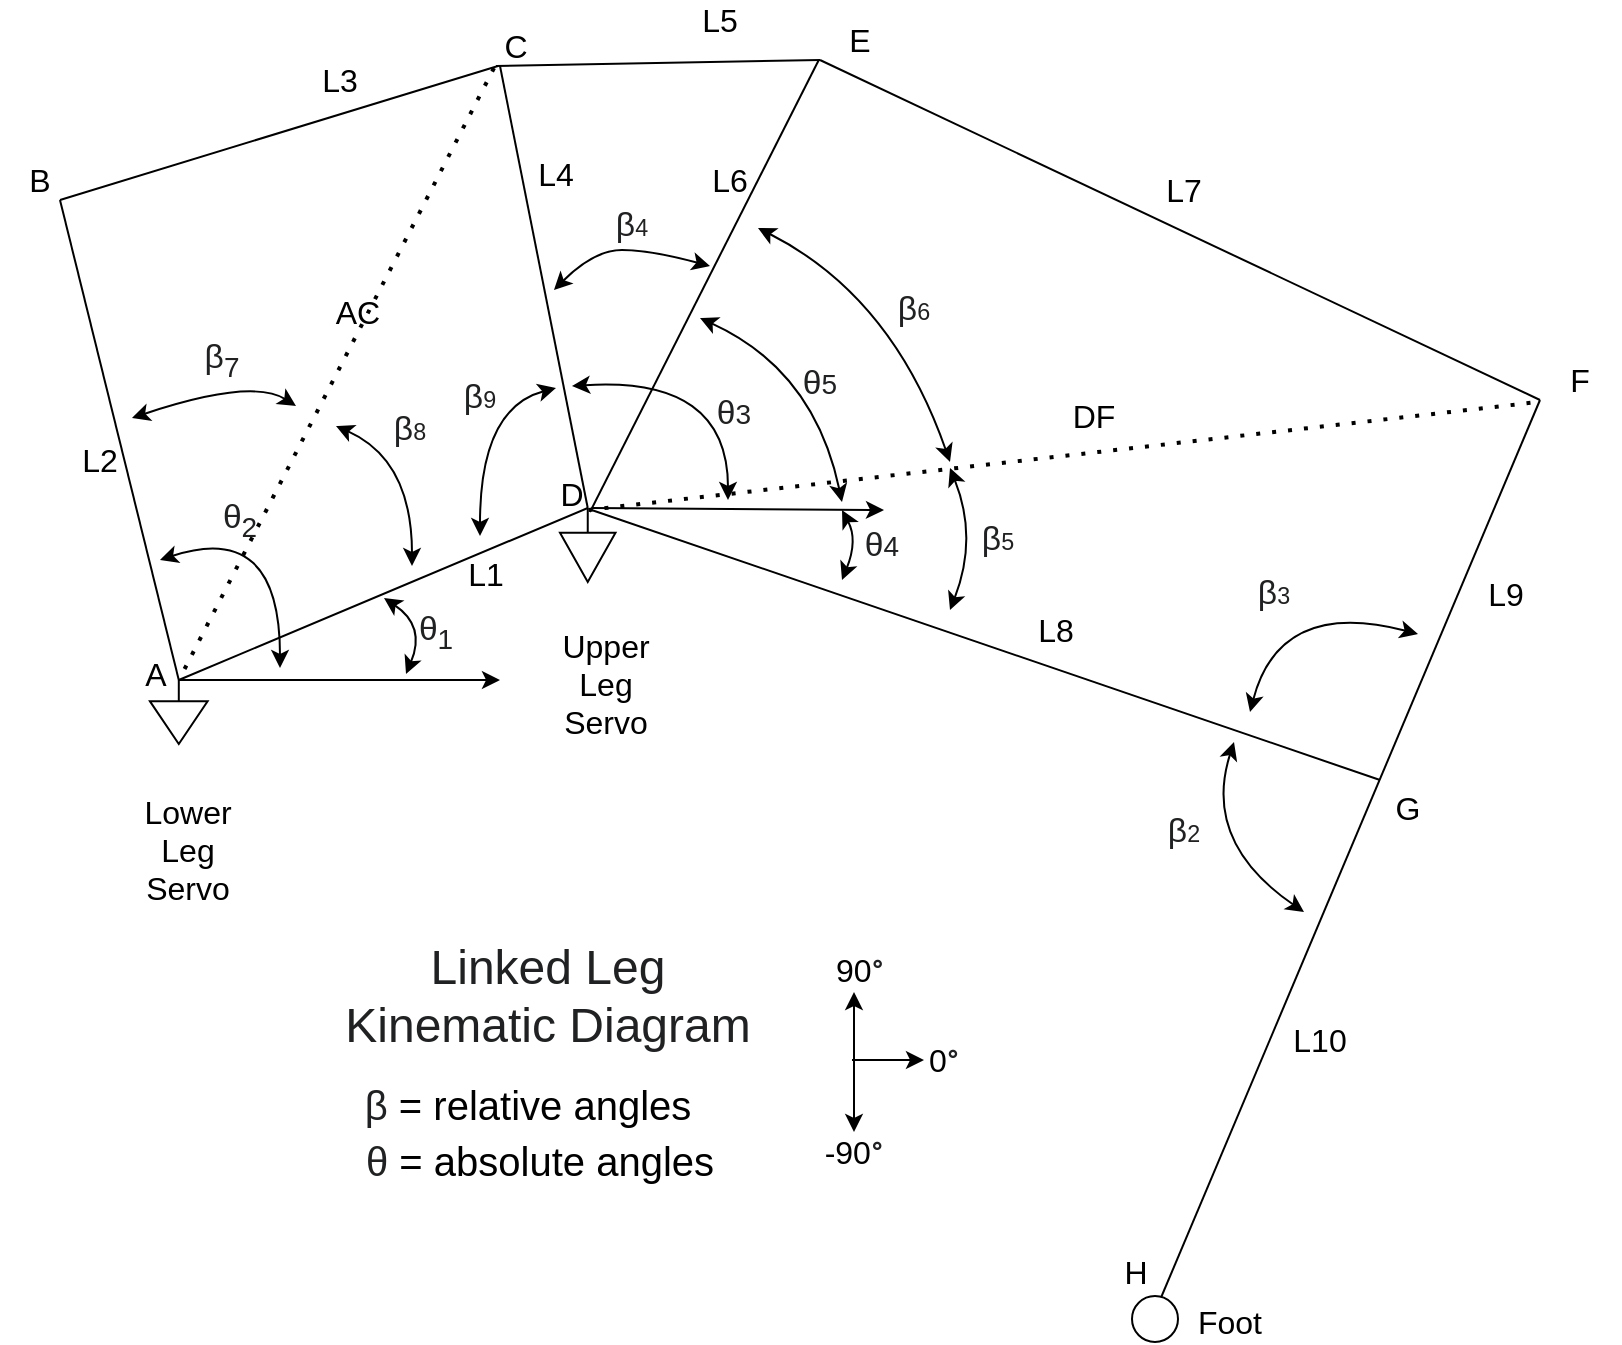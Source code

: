 <mxfile version="15.2.7" type="device"><diagram id="1XMJ2p5LRD0kqVYn9BnL" name="Page-1"><mxGraphModel dx="1292" dy="1664" grid="0" gridSize="10" guides="0" tooltips="1" connect="0" arrows="0" fold="1" page="1" pageScale="1" pageWidth="1100" pageHeight="850" math="0" shadow="0"><root><mxCell id="0"/><mxCell id="1" parent="0"/><mxCell id="jw4iJZZUUktKN7SAZHDj-1" value="" style="pointerEvents=1;verticalLabelPosition=bottom;shadow=0;dashed=0;align=center;html=1;verticalAlign=top;shape=mxgraph.electrical.signal_sources.signal_ground;" parent="1" vertex="1"><mxGeometry x="168" y="-425" width="28.8" height="32" as="geometry"/></mxCell><mxCell id="jw4iJZZUUktKN7SAZHDj-2" value="" style="pointerEvents=1;verticalLabelPosition=bottom;shadow=0;dashed=0;align=center;html=1;verticalAlign=top;shape=mxgraph.electrical.signal_sources.signal_ground;" parent="1" vertex="1"><mxGeometry x="373" y="-511" width="27.75" height="37" as="geometry"/></mxCell><mxCell id="jw4iJZZUUktKN7SAZHDj-4" value="" style="endArrow=none;html=1;exitX=0.5;exitY=0;exitDx=0;exitDy=0;exitPerimeter=0;" parent="1" source="jw4iJZZUUktKN7SAZHDj-1" edge="1"><mxGeometry width="50" height="50" relative="1" as="geometry"><mxPoint x="183" y="-425" as="sourcePoint"/><mxPoint x="123" y="-665" as="targetPoint"/></mxGeometry></mxCell><mxCell id="jw4iJZZUUktKN7SAZHDj-6" value="" style="endArrow=none;html=1;exitX=0.5;exitY=0;exitDx=0;exitDy=0;exitPerimeter=0;" parent="1" source="jw4iJZZUUktKN7SAZHDj-2" edge="1"><mxGeometry width="50" height="50" relative="1" as="geometry"><mxPoint x="265.5" y="-505" as="sourcePoint"/><mxPoint x="343" y="-732" as="targetPoint"/></mxGeometry></mxCell><mxCell id="jw4iJZZUUktKN7SAZHDj-7" value="" style="endArrow=none;html=1;" parent="1" edge="1"><mxGeometry width="50" height="50" relative="1" as="geometry"><mxPoint x="123" y="-665" as="sourcePoint"/><mxPoint x="342" y="-732" as="targetPoint"/></mxGeometry></mxCell><mxCell id="jw4iJZZUUktKN7SAZHDj-12" value="" style="endArrow=none;html=1;exitX=0.5;exitY=0;exitDx=0;exitDy=0;exitPerimeter=0;entryX=0.5;entryY=0;entryDx=0;entryDy=0;entryPerimeter=0;" parent="1" source="jw4iJZZUUktKN7SAZHDj-1" target="jw4iJZZUUktKN7SAZHDj-2" edge="1"><mxGeometry width="50" height="50" relative="1" as="geometry"><mxPoint x="273" y="-455" as="sourcePoint"/><mxPoint x="323" y="-505" as="targetPoint"/></mxGeometry></mxCell><mxCell id="jw4iJZZUUktKN7SAZHDj-17" value="" style="curved=1;endArrow=classic;html=1;startArrow=classic;startFill=1;" parent="1" edge="1"><mxGeometry width="50" height="50" relative="1" as="geometry"><mxPoint x="173" y="-485" as="sourcePoint"/><mxPoint x="233" y="-431" as="targetPoint"/><Array as="points"><mxPoint x="233" y="-505"/></Array></mxGeometry></mxCell><mxCell id="jw4iJZZUUktKN7SAZHDj-18" value="" style="endArrow=classic;html=1;exitX=0.5;exitY=0;exitDx=0;exitDy=0;exitPerimeter=0;" parent="1" source="jw4iJZZUUktKN7SAZHDj-1" edge="1"><mxGeometry width="50" height="50" relative="1" as="geometry"><mxPoint x="233" y="-455" as="sourcePoint"/><mxPoint x="343" y="-425" as="targetPoint"/></mxGeometry></mxCell><mxCell id="jw4iJZZUUktKN7SAZHDj-19" value="" style="endArrow=classic;html=1;exitX=0.621;exitY=-0.017;exitDx=0;exitDy=0;exitPerimeter=0;" parent="1" edge="1"><mxGeometry width="50" height="50" relative="1" as="geometry"><mxPoint x="389.005" y="-511.0" as="sourcePoint"/><mxPoint x="535" y="-510" as="targetPoint"/></mxGeometry></mxCell><mxCell id="jw4iJZZUUktKN7SAZHDj-22" value="" style="curved=1;endArrow=classic;html=1;startArrow=classic;startFill=1;" parent="1" edge="1"><mxGeometry width="50" height="50" relative="1" as="geometry"><mxPoint x="285" y="-466" as="sourcePoint"/><mxPoint x="296" y="-428" as="targetPoint"/><Array as="points"><mxPoint x="306" y="-452"/></Array></mxGeometry></mxCell><mxCell id="jw4iJZZUUktKN7SAZHDj-23" value="" style="endArrow=none;dashed=1;html=1;dashPattern=1 3;strokeWidth=2;" parent="1" edge="1"><mxGeometry width="50" height="50" relative="1" as="geometry"><mxPoint x="340" y="-731" as="sourcePoint"/><mxPoint x="184" y="-428" as="targetPoint"/></mxGeometry></mxCell><mxCell id="jw4iJZZUUktKN7SAZHDj-24" value="B" style="text;html=1;strokeColor=none;fillColor=none;align=center;verticalAlign=middle;whiteSpace=wrap;rounded=0;fontSize=16;" parent="1" vertex="1"><mxGeometry x="93" y="-685" width="40" height="20" as="geometry"/></mxCell><mxCell id="jw4iJZZUUktKN7SAZHDj-25" value="C" style="text;html=1;strokeColor=none;fillColor=none;align=center;verticalAlign=middle;whiteSpace=wrap;rounded=0;fontSize=16;" parent="1" vertex="1"><mxGeometry x="331" y="-752" width="40" height="20" as="geometry"/></mxCell><mxCell id="jw4iJZZUUktKN7SAZHDj-26" value="A" style="text;html=1;strokeColor=none;fillColor=none;align=center;verticalAlign=middle;whiteSpace=wrap;rounded=0;fontSize=16;" parent="1" vertex="1"><mxGeometry x="151" y="-438" width="40" height="20" as="geometry"/></mxCell><mxCell id="jw4iJZZUUktKN7SAZHDj-27" value="D" style="text;html=1;strokeColor=none;fillColor=none;align=center;verticalAlign=middle;whiteSpace=wrap;rounded=0;fontSize=16;" parent="1" vertex="1"><mxGeometry x="359" y="-528" width="40" height="20" as="geometry"/></mxCell><mxCell id="jw4iJZZUUktKN7SAZHDj-28" value="&lt;span style=&quot;color: rgb(32 , 33 , 34) ; font-family: sans-serif ; font-size: 16.8px&quot;&gt;β&lt;sub&gt;7&lt;/sub&gt;&lt;/span&gt;" style="text;html=1;strokeColor=none;fillColor=none;align=center;verticalAlign=middle;whiteSpace=wrap;rounded=0;fontSize=16;" parent="1" vertex="1"><mxGeometry x="184" y="-595" width="40" height="20" as="geometry"/></mxCell><mxCell id="jw4iJZZUUktKN7SAZHDj-32" value="&lt;span style=&quot;color: rgb(32 , 33 , 34) ; font-family: sans-serif ; font-size: 16.8px&quot;&gt;θ&lt;sub&gt;1&lt;/sub&gt;&lt;/span&gt;" style="text;html=1;strokeColor=none;fillColor=none;align=center;verticalAlign=middle;whiteSpace=wrap;rounded=0;fontSize=16;" parent="1" vertex="1"><mxGeometry x="291" y="-459" width="40" height="20" as="geometry"/></mxCell><mxCell id="jw4iJZZUUktKN7SAZHDj-33" value="&lt;span style=&quot;color: rgb(32 , 33 , 34) ; font-family: sans-serif ; font-size: 16.8px&quot;&gt;θ&lt;sub&gt;2&lt;/sub&gt;&lt;/span&gt;" style="text;html=1;strokeColor=none;fillColor=none;align=center;verticalAlign=middle;whiteSpace=wrap;rounded=0;fontSize=16;" parent="1" vertex="1"><mxGeometry x="193" y="-515" width="40" height="20" as="geometry"/></mxCell><mxCell id="jw4iJZZUUktKN7SAZHDj-40" value="" style="curved=1;endArrow=classic;html=1;startArrow=classic;startFill=1;" parent="1" edge="1"><mxGeometry width="50" height="50" relative="1" as="geometry"><mxPoint x="379" y="-572" as="sourcePoint"/><mxPoint x="457" y="-515" as="targetPoint"/><Array as="points"><mxPoint x="457" y="-577"/></Array></mxGeometry></mxCell><mxCell id="jw4iJZZUUktKN7SAZHDj-41" value="&lt;span style=&quot;color: rgb(32 , 33 , 34) ; font-family: sans-serif ; font-size: 16.8px&quot;&gt;θ&lt;/span&gt;&lt;span style=&quot;color: rgb(32 , 33 , 34) ; font-family: sans-serif ; font-size: 14px&quot;&gt;3&lt;/span&gt;" style="text;html=1;strokeColor=none;fillColor=none;align=center;verticalAlign=middle;whiteSpace=wrap;rounded=0;fontSize=16;" parent="1" vertex="1"><mxGeometry x="440" y="-568" width="40" height="20" as="geometry"/></mxCell><mxCell id="jw4iJZZUUktKN7SAZHDj-42" value="" style="endArrow=none;html=1;fontSize=16;" parent="1" edge="1"><mxGeometry width="50" height="50" relative="1" as="geometry"><mxPoint x="388" y="-509" as="sourcePoint"/><mxPoint x="502.39" y="-735" as="targetPoint"/></mxGeometry></mxCell><mxCell id="jw4iJZZUUktKN7SAZHDj-50" value="" style="endArrow=none;html=1;fontSize=16;exitX=0.25;exitY=1;exitDx=0;exitDy=0;" parent="1" source="jw4iJZZUUktKN7SAZHDj-25" edge="1"><mxGeometry width="50" height="50" relative="1" as="geometry"><mxPoint x="363" y="-515" as="sourcePoint"/><mxPoint x="503" y="-735" as="targetPoint"/></mxGeometry></mxCell><mxCell id="jw4iJZZUUktKN7SAZHDj-51" value="L2" style="text;html=1;strokeColor=none;fillColor=none;align=center;verticalAlign=middle;whiteSpace=wrap;rounded=0;fontSize=16;" parent="1" vertex="1"><mxGeometry x="123" y="-545" width="40" height="20" as="geometry"/></mxCell><mxCell id="jw4iJZZUUktKN7SAZHDj-53" value="L1" style="text;html=1;strokeColor=none;fillColor=none;align=center;verticalAlign=middle;whiteSpace=wrap;rounded=0;fontSize=16;" parent="1" vertex="1"><mxGeometry x="316" y="-488" width="40" height="20" as="geometry"/></mxCell><mxCell id="jw4iJZZUUktKN7SAZHDj-54" value="L3" style="text;html=1;strokeColor=none;fillColor=none;align=center;verticalAlign=middle;whiteSpace=wrap;rounded=0;fontSize=16;" parent="1" vertex="1"><mxGeometry x="243" y="-735" width="40" height="20" as="geometry"/></mxCell><mxCell id="jw4iJZZUUktKN7SAZHDj-55" value="L4" style="text;html=1;strokeColor=none;fillColor=none;align=center;verticalAlign=middle;whiteSpace=wrap;rounded=0;fontSize=16;" parent="1" vertex="1"><mxGeometry x="351" y="-688" width="40" height="20" as="geometry"/></mxCell><mxCell id="jw4iJZZUUktKN7SAZHDj-56" value="L5" style="text;html=1;strokeColor=none;fillColor=none;align=center;verticalAlign=middle;whiteSpace=wrap;rounded=0;fontSize=16;" parent="1" vertex="1"><mxGeometry x="433" y="-765" width="40" height="20" as="geometry"/></mxCell><mxCell id="jw4iJZZUUktKN7SAZHDj-57" value="L6" style="text;html=1;strokeColor=none;fillColor=none;align=center;verticalAlign=middle;whiteSpace=wrap;rounded=0;fontSize=16;" parent="1" vertex="1"><mxGeometry x="438" y="-685" width="40" height="20" as="geometry"/></mxCell><mxCell id="jw4iJZZUUktKN7SAZHDj-58" value="E" style="text;html=1;strokeColor=none;fillColor=none;align=center;verticalAlign=middle;whiteSpace=wrap;rounded=0;fontSize=16;" parent="1" vertex="1"><mxGeometry x="503" y="-755" width="40" height="20" as="geometry"/></mxCell><mxCell id="jw4iJZZUUktKN7SAZHDj-59" value="" style="endArrow=none;html=1;fontSize=16;exitX=0;exitY=1;exitDx=0;exitDy=0;" parent="1" source="jw4iJZZUUktKN7SAZHDj-58" edge="1"><mxGeometry width="50" height="50" relative="1" as="geometry"><mxPoint x="583" y="-675" as="sourcePoint"/><mxPoint x="863" y="-565" as="targetPoint"/></mxGeometry></mxCell><mxCell id="jw4iJZZUUktKN7SAZHDj-60" value="" style="endArrow=none;html=1;fontSize=16;exitX=0.531;exitY=0.016;exitDx=0;exitDy=0;exitPerimeter=0;" parent="1" source="jw4iJZZUUktKN7SAZHDj-2" edge="1"><mxGeometry width="50" height="50" relative="1" as="geometry"><mxPoint x="438" y="-497" as="sourcePoint"/><mxPoint x="783" y="-375" as="targetPoint"/></mxGeometry></mxCell><mxCell id="jw4iJZZUUktKN7SAZHDj-62" value="" style="endArrow=none;html=1;fontSize=16;" parent="1" edge="1"><mxGeometry width="50" height="50" relative="1" as="geometry"><mxPoint x="673" y="-115" as="sourcePoint"/><mxPoint x="863" y="-565" as="targetPoint"/></mxGeometry></mxCell><mxCell id="jw4iJZZUUktKN7SAZHDj-63" value="F" style="text;html=1;strokeColor=none;fillColor=none;align=center;verticalAlign=middle;whiteSpace=wrap;rounded=0;fontSize=16;" parent="1" vertex="1"><mxGeometry x="863" y="-585" width="40" height="20" as="geometry"/></mxCell><mxCell id="jw4iJZZUUktKN7SAZHDj-64" value="G" style="text;html=1;strokeColor=none;fillColor=none;align=center;verticalAlign=middle;whiteSpace=wrap;rounded=0;fontSize=16;" parent="1" vertex="1"><mxGeometry x="777" y="-371" width="40" height="20" as="geometry"/></mxCell><mxCell id="jw4iJZZUUktKN7SAZHDj-65" value="H" style="text;html=1;strokeColor=none;fillColor=none;align=center;verticalAlign=middle;whiteSpace=wrap;rounded=0;fontSize=16;" parent="1" vertex="1"><mxGeometry x="641" y="-139" width="40" height="20" as="geometry"/></mxCell><mxCell id="jw4iJZZUUktKN7SAZHDj-66" value="L7" style="text;html=1;strokeColor=none;fillColor=none;align=center;verticalAlign=middle;whiteSpace=wrap;rounded=0;fontSize=16;" parent="1" vertex="1"><mxGeometry x="665" y="-680" width="40" height="20" as="geometry"/></mxCell><mxCell id="jw4iJZZUUktKN7SAZHDj-67" value="L8" style="text;html=1;strokeColor=none;fillColor=none;align=center;verticalAlign=middle;whiteSpace=wrap;rounded=0;fontSize=16;" parent="1" vertex="1"><mxGeometry x="601" y="-460" width="40" height="20" as="geometry"/></mxCell><mxCell id="jw4iJZZUUktKN7SAZHDj-68" value="L9" style="text;html=1;strokeColor=none;fillColor=none;align=center;verticalAlign=middle;whiteSpace=wrap;rounded=0;fontSize=16;" parent="1" vertex="1"><mxGeometry x="826" y="-478" width="40" height="20" as="geometry"/></mxCell><mxCell id="jw4iJZZUUktKN7SAZHDj-69" value="L10" style="text;html=1;strokeColor=none;fillColor=none;align=center;verticalAlign=middle;whiteSpace=wrap;rounded=0;fontSize=16;" parent="1" vertex="1"><mxGeometry x="733" y="-255" width="40" height="20" as="geometry"/></mxCell><mxCell id="jw4iJZZUUktKN7SAZHDj-70" value="" style="curved=1;endArrow=classic;html=1;startArrow=classic;startFill=1;" parent="1" edge="1"><mxGeometry width="50" height="50" relative="1" as="geometry"><mxPoint x="448" y="-632" as="sourcePoint"/><mxPoint x="370" y="-620" as="targetPoint"/><Array as="points"><mxPoint x="418" y="-640"/><mxPoint x="390" y="-640"/></Array></mxGeometry></mxCell><mxCell id="jw4iJZZUUktKN7SAZHDj-71" value="&lt;span style=&quot;color: rgb(32 , 33 , 34) ; font-family: sans-serif ; font-size: 16.8px&quot;&gt;β&lt;/span&gt;&lt;span style=&quot;color: rgb(32 , 33 , 34) ; font-family: sans-serif ; font-size: 11.667px&quot;&gt;4&lt;/span&gt;" style="text;html=1;strokeColor=none;fillColor=none;align=center;verticalAlign=middle;whiteSpace=wrap;rounded=0;fontSize=16;" parent="1" vertex="1"><mxGeometry x="389" y="-662" width="40" height="20" as="geometry"/></mxCell><mxCell id="jw4iJZZUUktKN7SAZHDj-72" value="&lt;span style=&quot;color: rgb(32 , 33 , 34) ; font-family: sans-serif ; font-size: 16.8px&quot;&gt;θ&lt;/span&gt;&lt;span style=&quot;color: rgb(32 , 33 , 34) ; font-family: sans-serif ; font-size: 14px&quot;&gt;4&lt;/span&gt;" style="text;html=1;strokeColor=none;fillColor=none;align=center;verticalAlign=middle;whiteSpace=wrap;rounded=0;fontSize=16;" parent="1" vertex="1"><mxGeometry x="514" y="-502" width="40" height="20" as="geometry"/></mxCell><mxCell id="jw4iJZZUUktKN7SAZHDj-73" value="" style="curved=1;endArrow=classic;html=1;startArrow=classic;startFill=1;" parent="1" edge="1"><mxGeometry width="50" height="50" relative="1" as="geometry"><mxPoint x="514" y="-510" as="sourcePoint"/><mxPoint x="514" y="-475" as="targetPoint"/><Array as="points"><mxPoint x="522" y="-495"/></Array></mxGeometry></mxCell><mxCell id="jw4iJZZUUktKN7SAZHDj-75" value="" style="curved=1;endArrow=classic;html=1;startArrow=classic;startFill=1;" parent="1" edge="1"><mxGeometry width="50" height="50" relative="1" as="geometry"><mxPoint x="443" y="-606" as="sourcePoint"/><mxPoint x="514" y="-514" as="targetPoint"/><Array as="points"><mxPoint x="500" y="-580"/></Array></mxGeometry></mxCell><mxCell id="jw4iJZZUUktKN7SAZHDj-76" value="&lt;span style=&quot;color: rgb(32 , 33 , 34) ; font-family: sans-serif ; font-size: 16.8px&quot;&gt;θ&lt;/span&gt;&lt;span style=&quot;color: rgb(32 , 33 , 34) ; font-family: sans-serif ; font-size: 14px&quot;&gt;5&lt;/span&gt;" style="text;html=1;strokeColor=none;fillColor=none;align=center;verticalAlign=middle;whiteSpace=wrap;rounded=0;fontSize=16;" parent="1" vertex="1"><mxGeometry x="483" y="-583" width="40" height="20" as="geometry"/></mxCell><mxCell id="yP3I1c522ZFJqkwxb5Dn-1" value="" style="endArrow=none;dashed=1;html=1;dashPattern=1 3;strokeWidth=2;exitX=0.514;exitY=0.026;exitDx=0;exitDy=0;exitPerimeter=0;entryX=-0.025;entryY=1.05;entryDx=0;entryDy=0;entryPerimeter=0;" parent="1" source="jw4iJZZUUktKN7SAZHDj-2" target="jw4iJZZUUktKN7SAZHDj-63" edge="1"><mxGeometry width="50" height="50" relative="1" as="geometry"><mxPoint x="392" y="-734" as="sourcePoint"/><mxPoint x="197" y="-418" as="targetPoint"/></mxGeometry></mxCell><mxCell id="yP3I1c522ZFJqkwxb5Dn-2" value="" style="curved=1;endArrow=classic;html=1;startArrow=classic;startFill=1;" parent="1" edge="1"><mxGeometry width="50" height="50" relative="1" as="geometry"><mxPoint x="159" y="-556" as="sourcePoint"/><mxPoint x="241" y="-562" as="targetPoint"/><Array as="points"><mxPoint x="219" y="-576"/></Array></mxGeometry></mxCell><mxCell id="yP3I1c522ZFJqkwxb5Dn-3" value="" style="curved=1;endArrow=classic;html=1;startArrow=classic;startFill=1;" parent="1" edge="1"><mxGeometry width="50" height="50" relative="1" as="geometry"><mxPoint x="261" y="-552" as="sourcePoint"/><mxPoint x="299" y="-482" as="targetPoint"/><Array as="points"><mxPoint x="299" y="-535"/></Array></mxGeometry></mxCell><mxCell id="yP3I1c522ZFJqkwxb5Dn-4" value="&lt;span style=&quot;color: rgb(32 , 33 , 34) ; font-family: sans-serif ; font-size: 16.8px&quot;&gt;β&lt;/span&gt;&lt;span style=&quot;color: rgb(32 , 33 , 34) ; font-family: sans-serif ; font-size: 11.667px&quot;&gt;8&lt;/span&gt;" style="text;html=1;strokeColor=none;fillColor=none;align=center;verticalAlign=middle;whiteSpace=wrap;rounded=0;fontSize=16;" parent="1" vertex="1"><mxGeometry x="278" y="-560" width="40" height="20" as="geometry"/></mxCell><mxCell id="yP3I1c522ZFJqkwxb5Dn-5" value="" style="curved=1;endArrow=classic;html=1;startArrow=classic;startFill=1;" parent="1" edge="1"><mxGeometry width="50" height="50" relative="1" as="geometry"><mxPoint x="371" y="-571" as="sourcePoint"/><mxPoint x="333" y="-497" as="targetPoint"/><Array as="points"><mxPoint x="333" y="-561"/></Array></mxGeometry></mxCell><mxCell id="yP3I1c522ZFJqkwxb5Dn-6" value="&lt;span style=&quot;color: rgb(32 , 33 , 34) ; font-family: sans-serif ; font-size: 16.8px&quot;&gt;β&lt;/span&gt;&lt;span style=&quot;color: rgb(32 , 33 , 34) ; font-family: sans-serif ; font-size: 11.667px&quot;&gt;9&lt;/span&gt;" style="text;html=1;strokeColor=none;fillColor=none;align=center;verticalAlign=middle;whiteSpace=wrap;rounded=0;fontSize=16;" parent="1" vertex="1"><mxGeometry x="313" y="-576" width="40" height="20" as="geometry"/></mxCell><mxCell id="yP3I1c522ZFJqkwxb5Dn-7" value="" style="curved=1;endArrow=classic;html=1;startArrow=classic;startFill=1;" parent="1" edge="1"><mxGeometry width="50" height="50" relative="1" as="geometry"><mxPoint x="472.0" y="-651" as="sourcePoint"/><mxPoint x="568" y="-534" as="targetPoint"/><Array as="points"><mxPoint x="539" y="-617"/></Array></mxGeometry></mxCell><mxCell id="yP3I1c522ZFJqkwxb5Dn-8" value="&lt;span style=&quot;color: rgb(32 , 33 , 34) ; font-family: sans-serif ; font-size: 16.8px&quot;&gt;β&lt;/span&gt;&lt;span style=&quot;color: rgb(32 , 33 , 34) ; font-family: sans-serif ; font-size: 11.667px&quot;&gt;6&lt;/span&gt;" style="text;html=1;strokeColor=none;fillColor=none;align=center;verticalAlign=middle;whiteSpace=wrap;rounded=0;fontSize=16;" parent="1" vertex="1"><mxGeometry x="530" y="-620" width="40" height="20" as="geometry"/></mxCell><mxCell id="yP3I1c522ZFJqkwxb5Dn-9" value="" style="curved=1;endArrow=classic;html=1;startArrow=classic;startFill=1;" parent="1" edge="1"><mxGeometry width="50" height="50" relative="1" as="geometry"><mxPoint x="568" y="-531" as="sourcePoint"/><mxPoint x="568" y="-460" as="targetPoint"/><Array as="points"><mxPoint x="582" y="-496"/></Array></mxGeometry></mxCell><mxCell id="yP3I1c522ZFJqkwxb5Dn-10" value="&lt;span style=&quot;color: rgb(32 , 33 , 34) ; font-family: sans-serif ; font-size: 16.8px&quot;&gt;β&lt;/span&gt;&lt;span style=&quot;color: rgb(32 , 33 , 34) ; font-family: sans-serif ; font-size: 11.667px&quot;&gt;5&lt;/span&gt;" style="text;html=1;strokeColor=none;fillColor=none;align=center;verticalAlign=middle;whiteSpace=wrap;rounded=0;fontSize=16;" parent="1" vertex="1"><mxGeometry x="572" y="-505" width="40" height="20" as="geometry"/></mxCell><mxCell id="yP3I1c522ZFJqkwxb5Dn-20" value="" style="curved=1;endArrow=classic;html=1;startArrow=classic;startFill=1;" parent="1" edge="1"><mxGeometry width="50" height="50" relative="1" as="geometry"><mxPoint x="802" y="-448" as="sourcePoint"/><mxPoint x="718" y="-409" as="targetPoint"/><Array as="points"><mxPoint x="733" y="-466"/></Array></mxGeometry></mxCell><mxCell id="yP3I1c522ZFJqkwxb5Dn-21" value="&lt;span style=&quot;color: rgb(32 , 33 , 34) ; font-family: sans-serif ; font-size: 16.8px&quot;&gt;β&lt;/span&gt;&lt;span style=&quot;color: rgb(32 , 33 , 34) ; font-family: sans-serif ; font-size: 11.667px&quot;&gt;3&lt;/span&gt;" style="text;html=1;strokeColor=none;fillColor=none;align=center;verticalAlign=middle;whiteSpace=wrap;rounded=0;fontSize=16;" parent="1" vertex="1"><mxGeometry x="710" y="-478" width="40" height="20" as="geometry"/></mxCell><mxCell id="yP3I1c522ZFJqkwxb5Dn-22" value="&lt;span style=&quot;color: rgb(32 , 33 , 34) ; font-family: sans-serif ; font-size: 16.8px&quot;&gt;β&lt;/span&gt;&lt;span style=&quot;color: rgb(32 , 33 , 34) ; font-family: sans-serif ; font-size: 11.667px&quot;&gt;2&lt;/span&gt;&lt;font color=&quot;#202122&quot; face=&quot;sans-serif&quot;&gt;&lt;span style=&quot;font-size: 16.8px&quot;&gt;&lt;br&gt;&lt;/span&gt;&lt;/font&gt;" style="text;html=1;strokeColor=none;fillColor=none;align=center;verticalAlign=middle;whiteSpace=wrap;rounded=0;fontSize=16;" parent="1" vertex="1"><mxGeometry x="665" y="-359" width="40" height="20" as="geometry"/></mxCell><mxCell id="yP3I1c522ZFJqkwxb5Dn-23" value="" style="curved=1;endArrow=classic;html=1;startArrow=classic;startFill=1;" parent="1" edge="1"><mxGeometry width="50" height="50" relative="1" as="geometry"><mxPoint x="710" y="-394" as="sourcePoint"/><mxPoint x="745" y="-309" as="targetPoint"/><Array as="points"><mxPoint x="694" y="-344"/></Array></mxGeometry></mxCell><mxCell id="yP3I1c522ZFJqkwxb5Dn-24" value="DF" style="text;html=1;strokeColor=none;fillColor=none;align=center;verticalAlign=middle;whiteSpace=wrap;rounded=0;fontSize=16;" parent="1" vertex="1"><mxGeometry x="620" y="-567" width="40" height="20" as="geometry"/></mxCell><mxCell id="yP3I1c522ZFJqkwxb5Dn-26" value="AC" style="text;html=1;strokeColor=none;fillColor=none;align=center;verticalAlign=middle;whiteSpace=wrap;rounded=0;fontSize=16;" parent="1" vertex="1"><mxGeometry x="252" y="-619" width="40" height="20" as="geometry"/></mxCell><mxCell id="Ei7SOQF7ZNMtCVuXVhtD-1" value="" style="ellipse;whiteSpace=wrap;html=1;aspect=fixed;" parent="1" vertex="1"><mxGeometry x="659" y="-117" width="23" height="23" as="geometry"/></mxCell><mxCell id="Ei7SOQF7ZNMtCVuXVhtD-2" value="Foot" style="text;html=1;strokeColor=none;fillColor=none;align=center;verticalAlign=middle;whiteSpace=wrap;rounded=0;fontSize=16;" parent="1" vertex="1"><mxGeometry x="688" y="-114" width="40" height="20" as="geometry"/></mxCell><mxCell id="Ei7SOQF7ZNMtCVuXVhtD-3" value="Upper Leg&lt;br&gt;Servo" style="text;html=1;strokeColor=none;fillColor=none;align=center;verticalAlign=middle;whiteSpace=wrap;rounded=0;fontSize=16;" parent="1" vertex="1"><mxGeometry x="376" y="-433" width="40" height="20" as="geometry"/></mxCell><mxCell id="Ei7SOQF7ZNMtCVuXVhtD-4" value="Lower&lt;br&gt;Leg&lt;br&gt;Servo" style="text;html=1;strokeColor=none;fillColor=none;align=center;verticalAlign=middle;whiteSpace=wrap;rounded=0;fontSize=16;" parent="1" vertex="1"><mxGeometry x="167" y="-350" width="40" height="20" as="geometry"/></mxCell><mxCell id="Ei7SOQF7ZNMtCVuXVhtD-6" value="&lt;font style=&quot;font-size: 20px&quot;&gt;&lt;span style=&quot;color: rgb(32 , 33 , 34) ; font-family: sans-serif&quot;&gt;β&lt;/span&gt;&amp;nbsp;= relative angles&lt;/font&gt;" style="text;html=1;strokeColor=none;fillColor=none;align=center;verticalAlign=middle;whiteSpace=wrap;rounded=0;fontSize=16;strokeWidth=20;" parent="1" vertex="1"><mxGeometry x="237" y="-223" width="240" height="20" as="geometry"/></mxCell><mxCell id="Ei7SOQF7ZNMtCVuXVhtD-7" value="&lt;font style=&quot;font-size: 20px&quot;&gt;&lt;span style=&quot;color: rgb(32 , 33 , 34) ; font-family: sans-serif&quot;&gt;&lt;font style=&quot;font-size: 20px&quot;&gt;θ&lt;/font&gt;&lt;/span&gt;&lt;span&gt;&amp;nbsp;= absolute angles&lt;/span&gt;&lt;/font&gt;" style="text;html=1;strokeColor=none;fillColor=none;align=center;verticalAlign=middle;whiteSpace=wrap;rounded=0;fontSize=16;strokeWidth=20;" parent="1" vertex="1"><mxGeometry x="243" y="-195" width="240" height="20" as="geometry"/></mxCell><mxCell id="Ei7SOQF7ZNMtCVuXVhtD-8" value="&lt;font color=&quot;#202122&quot; face=&quot;sans-serif&quot;&gt;&lt;span style=&quot;font-size: 24px&quot;&gt;Linked Leg &lt;br&gt;Kinematic Diagram&lt;/span&gt;&lt;/font&gt;" style="text;html=1;strokeColor=none;fillColor=none;align=center;verticalAlign=middle;whiteSpace=wrap;rounded=0;fontSize=16;" parent="1" vertex="1"><mxGeometry x="247" y="-277" width="240" height="20" as="geometry"/></mxCell><mxCell id="zCU6sLSjycu4xvY5KVps-2" value="0&lt;b style=&quot;color: rgb(32 , 33 , 36) ; font-family: &amp;#34;roboto&amp;#34; , &amp;#34;arial&amp;#34; , sans-serif ; text-align: left ; background-color: rgb(255 , 255 , 255)&quot;&gt;°&lt;/b&gt;" style="text;html=1;strokeColor=none;fillColor=none;align=center;verticalAlign=middle;whiteSpace=wrap;rounded=0;fontSize=16;" vertex="1" parent="1"><mxGeometry x="545" y="-245" width="40" height="20" as="geometry"/></mxCell><mxCell id="zCU6sLSjycu4xvY5KVps-3" value="" style="endArrow=classic;html=1;" edge="1" parent="1"><mxGeometry width="50" height="50" relative="1" as="geometry"><mxPoint x="520" y="-235" as="sourcePoint"/><mxPoint x="520" y="-199" as="targetPoint"/></mxGeometry></mxCell><mxCell id="zCU6sLSjycu4xvY5KVps-4" value="-90&lt;b style=&quot;color: rgb(32 , 33 , 36) ; font-family: &amp;#34;roboto&amp;#34; , &amp;#34;arial&amp;#34; , sans-serif ; text-align: left ; background-color: rgb(255 , 255 , 255)&quot;&gt;°&lt;/b&gt;" style="text;html=1;strokeColor=none;fillColor=none;align=center;verticalAlign=middle;whiteSpace=wrap;rounded=0;fontSize=16;" vertex="1" parent="1"><mxGeometry x="500" y="-199" width="40" height="20" as="geometry"/></mxCell><mxCell id="zCU6sLSjycu4xvY5KVps-5" value="" style="endArrow=classic;html=1;" edge="1" parent="1"><mxGeometry width="50" height="50" relative="1" as="geometry"><mxPoint x="519" y="-235" as="sourcePoint"/><mxPoint x="555" y="-235" as="targetPoint"/></mxGeometry></mxCell><mxCell id="zCU6sLSjycu4xvY5KVps-6" value="" style="endArrow=classic;html=1;" edge="1" parent="1"><mxGeometry width="50" height="50" relative="1" as="geometry"><mxPoint x="520.0" y="-233" as="sourcePoint"/><mxPoint x="520" y="-269" as="targetPoint"/></mxGeometry></mxCell><mxCell id="zCU6sLSjycu4xvY5KVps-8" value="90&lt;b style=&quot;color: rgb(32 , 33 , 36) ; font-family: &amp;#34;roboto&amp;#34; , &amp;#34;arial&amp;#34; , sans-serif ; text-align: left ; background-color: rgb(255 , 255 , 255)&quot;&gt;°&lt;/b&gt;" style="text;html=1;strokeColor=none;fillColor=none;align=center;verticalAlign=middle;whiteSpace=wrap;rounded=0;fontSize=16;" vertex="1" parent="1"><mxGeometry x="503" y="-290" width="40" height="20" as="geometry"/></mxCell></root></mxGraphModel></diagram></mxfile>